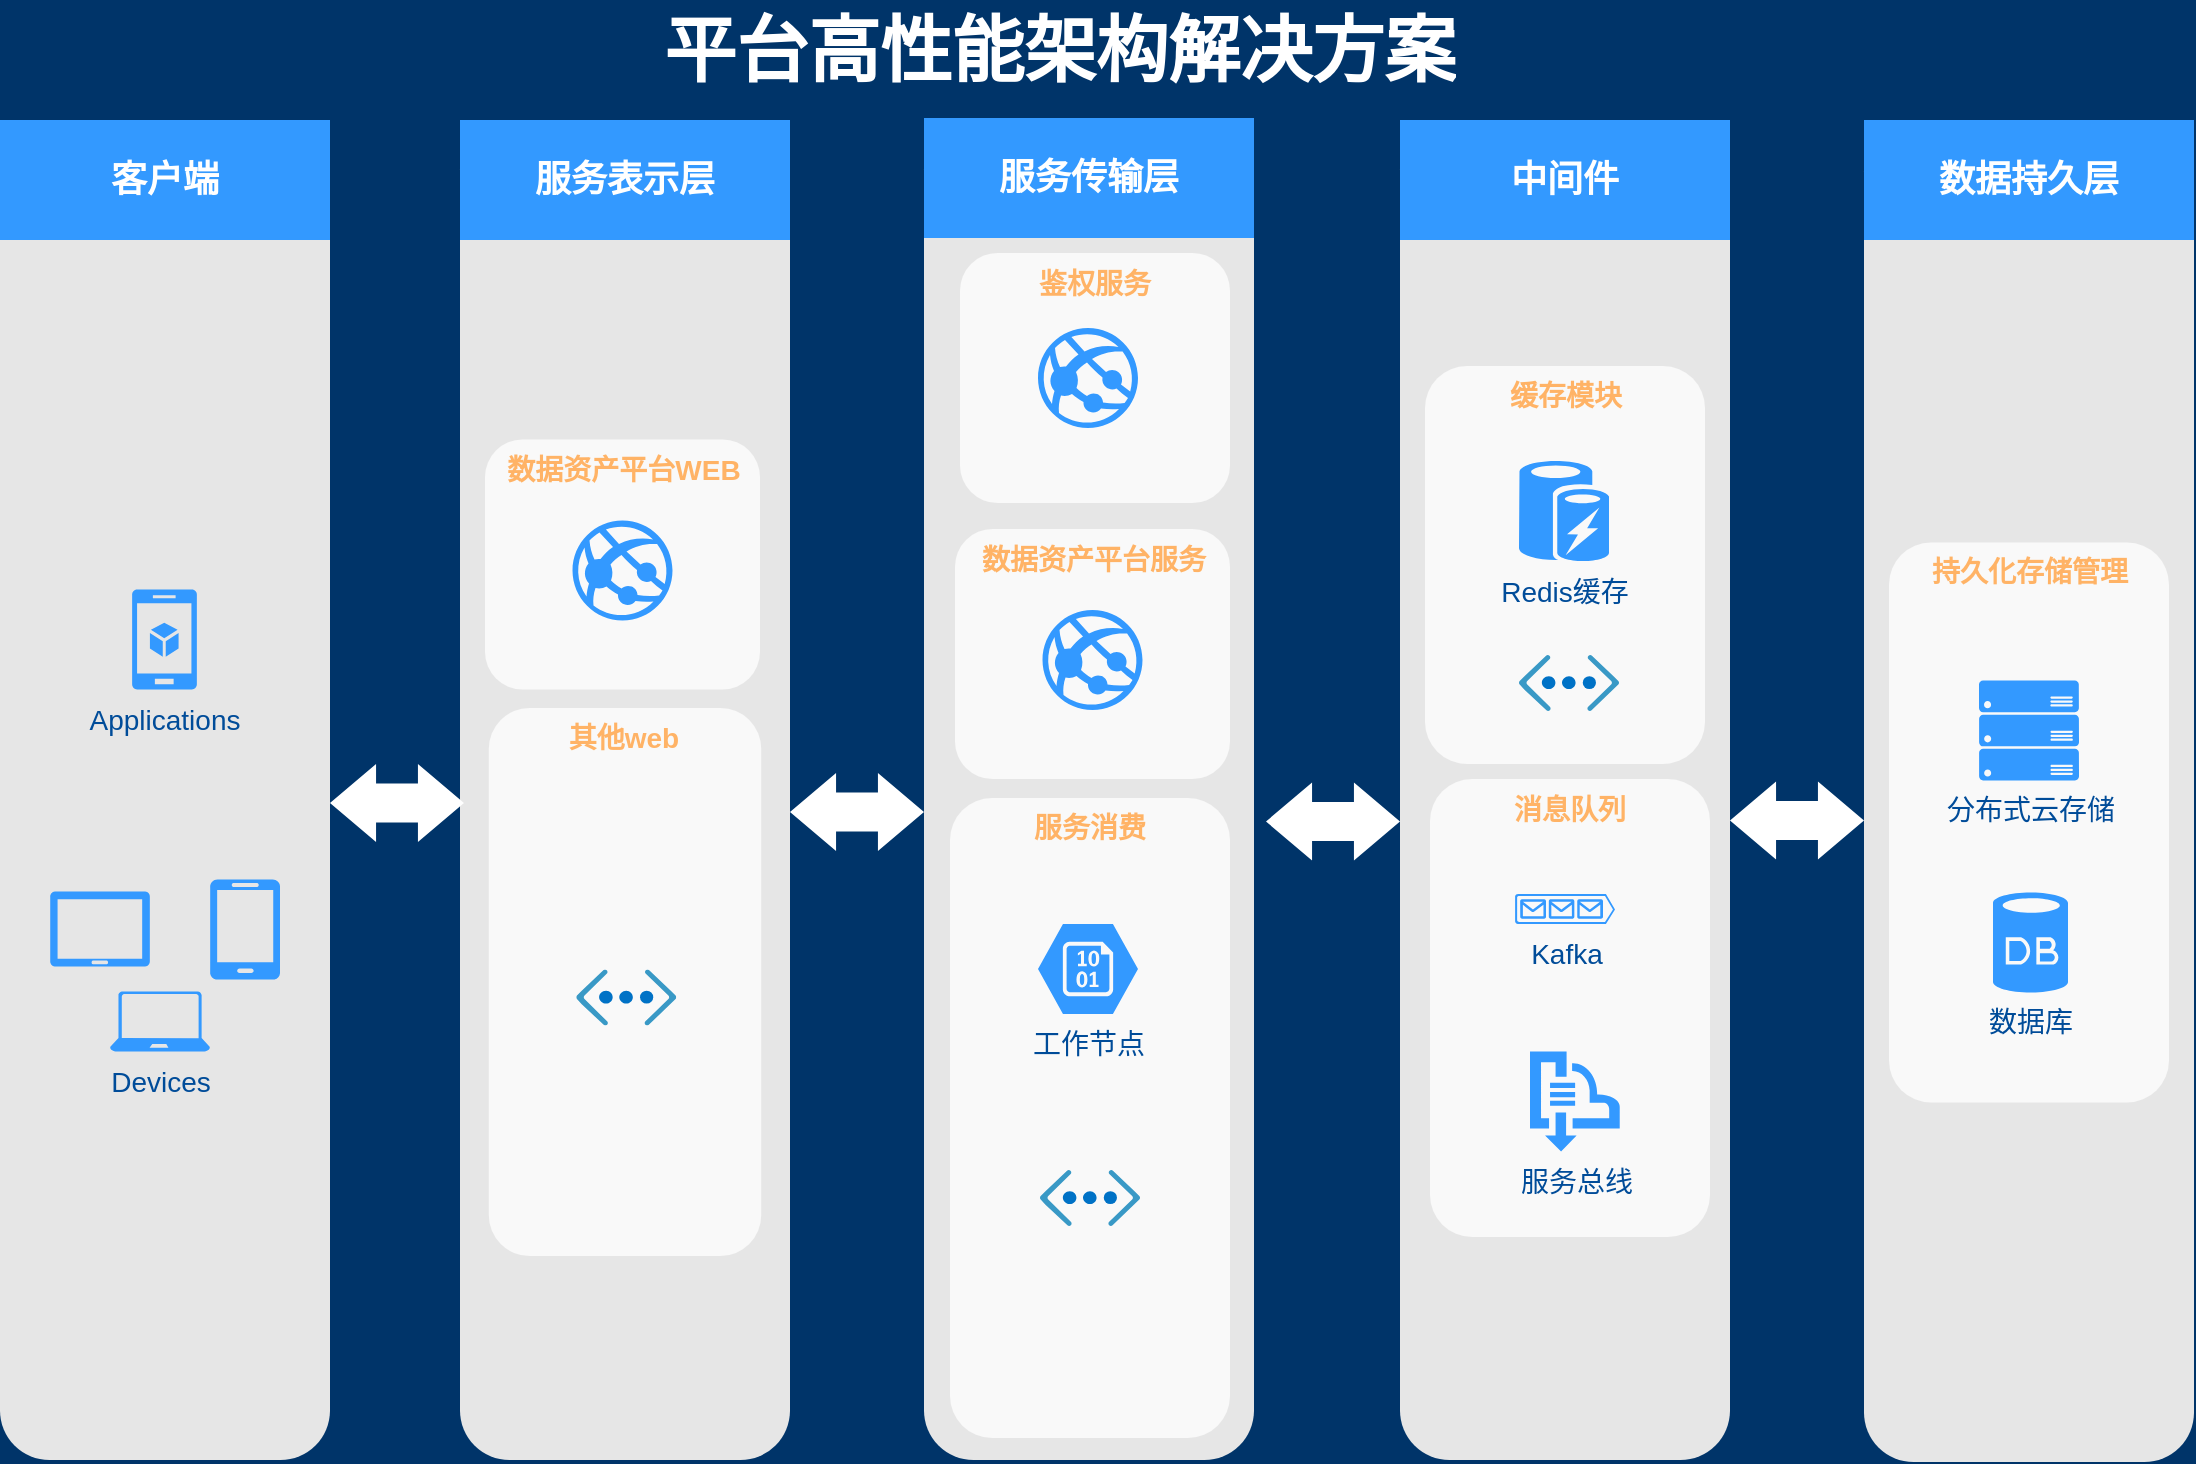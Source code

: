 <mxfile version="19.0.2" type="github">
  <diagram id="6a731a19-8d31-9384-78a2-239565b7b9f0" name="Page-1">
    <mxGraphModel dx="1422" dy="754" grid="1" gridSize="10" guides="1" tooltips="1" connect="1" arrows="1" fold="1" page="1" pageScale="1" pageWidth="1169" pageHeight="827" background="#003469" math="0" shadow="0">
      <root>
        <mxCell id="0" />
        <mxCell id="1" parent="0" />
        <mxCell id="2019" value="" style="rounded=1;whiteSpace=wrap;html=1;dashed=1;strokeColor=none;strokeWidth=2;fillColor=#E6E6E6;fontFamily=Verdana;fontSize=12;fontColor=#00BEF2" parent="1" vertex="1">
          <mxGeometry x="40" y="120" width="165" height="670" as="geometry" />
        </mxCell>
        <mxCell id="2020" value="" style="rounded=1;whiteSpace=wrap;html=1;dashed=1;strokeColor=none;strokeWidth=2;fillColor=#E6E6E6;fontFamily=Verdana;fontSize=12;fontColor=#00BEF2" parent="1" vertex="1">
          <mxGeometry x="270" y="120" width="165" height="670" as="geometry" />
        </mxCell>
        <mxCell id="2021" value="" style="rounded=1;whiteSpace=wrap;html=1;dashed=1;strokeColor=none;strokeWidth=2;fillColor=#E6E6E6;fontFamily=Verdana;fontSize=12;fontColor=#00BEF2" parent="1" vertex="1">
          <mxGeometry x="502" y="120" width="165" height="670" as="geometry" />
        </mxCell>
        <mxCell id="2022" value="" style="rounded=1;whiteSpace=wrap;html=1;dashed=1;strokeColor=none;strokeWidth=2;fillColor=#E6E6E6;fontFamily=Verdana;fontSize=12;fontColor=#00BEF2" parent="1" vertex="1">
          <mxGeometry x="972" y="121" width="165" height="670" as="geometry" />
        </mxCell>
        <mxCell id="2023" value="" style="rounded=1;whiteSpace=wrap;html=1;dashed=1;strokeColor=none;strokeWidth=2;fillColor=#E6E6E6;fontFamily=Verdana;fontSize=12;fontColor=#00BEF2" parent="1" vertex="1">
          <mxGeometry x="740" y="120" width="165" height="670" as="geometry" />
        </mxCell>
        <mxCell id="2025" value="客户端" style="whiteSpace=wrap;html=1;dashed=1;strokeColor=none;strokeWidth=2;fillColor=#3399FF;fontFamily=Helvetica;fontSize=18;fontColor=#FFFFFF;fontStyle=1" parent="1" vertex="1">
          <mxGeometry x="40" y="120" width="165" height="60" as="geometry" />
        </mxCell>
        <mxCell id="2026" value="服务表示层" style="whiteSpace=wrap;html=1;dashed=1;strokeColor=none;strokeWidth=2;fillColor=#3399FF;fontFamily=Helvetica;fontSize=18;fontColor=#FFFFFF;fontStyle=1" parent="1" vertex="1">
          <mxGeometry x="270" y="120" width="165" height="60" as="geometry" />
        </mxCell>
        <mxCell id="2027" value="服务传输层" style="whiteSpace=wrap;html=1;dashed=1;strokeColor=none;strokeWidth=2;fillColor=#3399FF;fontFamily=Helvetica;fontSize=18;fontColor=#FFFFFF;fontStyle=1" parent="1" vertex="1">
          <mxGeometry x="502" y="119" width="165" height="60" as="geometry" />
        </mxCell>
        <mxCell id="2028" value="数据持久层" style="whiteSpace=wrap;html=1;dashed=1;strokeColor=none;strokeWidth=2;fillColor=#3399FF;fontFamily=Helvetica;fontSize=18;fontColor=#FFFFFF;fontStyle=1" parent="1" vertex="1">
          <mxGeometry x="972" y="120" width="165" height="60" as="geometry" />
        </mxCell>
        <mxCell id="2029" value="中间件" style="whiteSpace=wrap;html=1;dashed=1;strokeColor=none;strokeWidth=2;fillColor=#3399FF;fontFamily=Helvetica;fontSize=18;fontColor=#FFFFFF;fontStyle=1" parent="1" vertex="1">
          <mxGeometry x="740" y="120" width="165" height="60" as="geometry" />
        </mxCell>
        <mxCell id="2032" value="" style="shape=mxgraph.arrows.two_way_arrow_horizontal;html=1;verticalLabelPosition=bottom;verticalAlign=top;strokeWidth=2;strokeColor=none;dashed=1;fillColor=#FFFFFF;fontFamily=Verdana;fontSize=12;fontColor=#00BEF2" parent="1" vertex="1">
          <mxGeometry x="435" y="446.5" width="67" height="39" as="geometry" />
        </mxCell>
        <mxCell id="2037" value="" style="verticalLabelPosition=bottom;html=1;verticalAlign=top;strokeColor=none;fillColor=#3399FF;shape=mxgraph.azure.tablet;dashed=1;fontFamily=Helvetica;fontSize=14;fontColor=#004C99" parent="1" vertex="1">
          <mxGeometry x="65" y="505.75" width="50" height="37.5" as="geometry" />
        </mxCell>
        <mxCell id="2038" value="" style="verticalLabelPosition=bottom;html=1;verticalAlign=top;strokeColor=none;fillColor=#3399FF;shape=mxgraph.azure.mobile;dashed=1;fontFamily=Helvetica;fontSize=14;fontColor=#004C99" parent="1" vertex="1">
          <mxGeometry x="145" y="499.75" width="35" height="50" as="geometry" />
        </mxCell>
        <mxCell id="2039" value="Devices" style="verticalLabelPosition=bottom;html=1;verticalAlign=top;strokeColor=none;fillColor=#3399FF;shape=mxgraph.azure.laptop;dashed=1;fontFamily=Helvetica;fontSize=14;fontColor=#004C99" parent="1" vertex="1">
          <mxGeometry x="95" y="555.75" width="50" height="30" as="geometry" />
        </mxCell>
        <mxCell id="2040" value="Applications" style="verticalLabelPosition=bottom;html=1;verticalAlign=top;strokeColor=none;fillColor=#3399FF;shape=mxgraph.azure.mobile_services;dashed=1;fontFamily=Helvetica;fontSize=14;fontColor=#004C99" parent="1" vertex="1">
          <mxGeometry x="106" y="354.75" width="32.5" height="50" as="geometry" />
        </mxCell>
        <mxCell id="2047" value="平台高性能架构解决方案" style="text;html=1;strokeColor=none;fillColor=none;align=center;verticalAlign=middle;whiteSpace=wrap;overflow=hidden;dashed=1;fontSize=36;fontColor=#FFFFFF;fontFamily=Helvetica;fontStyle=1" parent="1" vertex="1">
          <mxGeometry x="40" y="60" width="1060" height="50" as="geometry" />
        </mxCell>
        <mxCell id="2048" value="鉴权服务" style="rounded=1;whiteSpace=wrap;html=1;dashed=1;strokeColor=none;strokeWidth=2;fillColor=#FFFFFF;fontFamily=Helvetica;fontSize=14;fontColor=#FFB366;opacity=75;verticalAlign=top;fontStyle=1" parent="1" vertex="1">
          <mxGeometry x="520" y="186.5" width="135" height="125" as="geometry" />
        </mxCell>
        <mxCell id="2049" value="服务消费" style="rounded=1;whiteSpace=wrap;html=1;dashed=1;strokeColor=none;strokeWidth=2;fillColor=#FFFFFF;fontFamily=Helvetica;fontSize=14;fontColor=#FFB366;opacity=75;verticalAlign=top;fontStyle=1" parent="1" vertex="1">
          <mxGeometry x="515" y="459" width="140" height="320" as="geometry" />
        </mxCell>
        <mxCell id="2054" value="工作节点" style="verticalLabelPosition=bottom;html=1;verticalAlign=top;strokeColor=none;fillColor=#3399FF;shape=mxgraph.azure.storage_blob;dashed=1;fontFamily=Helvetica;fontSize=14;fontColor=#004C99" parent="1" vertex="1">
          <mxGeometry x="559" y="522" width="50" height="45" as="geometry" />
        </mxCell>
        <mxCell id="2055" value="持久化存储管理" style="rounded=1;whiteSpace=wrap;html=1;dashed=1;strokeColor=none;strokeWidth=2;fillColor=#FFFFFF;fontFamily=Helvetica;fontSize=14;fontColor=#FFB366;opacity=75;verticalAlign=top;fontStyle=1" parent="1" vertex="1">
          <mxGeometry x="984.5" y="331.25" width="140" height="280" as="geometry" />
        </mxCell>
        <mxCell id="2056" value="分布式云存储" style="verticalLabelPosition=bottom;html=1;verticalAlign=top;strokeColor=none;fillColor=#3399FF;shape=mxgraph.azure.server_rack;dashed=1;fontFamily=Helvetica;fontSize=14;fontColor=#004C99" parent="1" vertex="1">
          <mxGeometry x="1029.5" y="400.25" width="50" height="50" as="geometry" />
        </mxCell>
        <mxCell id="2057" value="数据库" style="verticalLabelPosition=bottom;html=1;verticalAlign=top;strokeColor=none;fillColor=#3399FF;shape=mxgraph.azure.database;dashed=1;fontFamily=Helvetica;fontSize=14;fontColor=#004C99" parent="1" vertex="1">
          <mxGeometry x="1036.5" y="506.25" width="37.5" height="50" as="geometry" />
        </mxCell>
        <mxCell id="2061" value="缓存模块" style="rounded=1;whiteSpace=wrap;html=1;dashed=1;strokeColor=none;strokeWidth=2;fillColor=#FFFFFF;fontFamily=Helvetica;fontSize=14;fontColor=#FFB366;opacity=75;verticalAlign=top;fontStyle=1" parent="1" vertex="1">
          <mxGeometry x="752.5" y="243" width="140" height="199" as="geometry" />
        </mxCell>
        <mxCell id="2064" value="消息队列" style="rounded=1;whiteSpace=wrap;html=1;dashed=1;strokeColor=none;strokeWidth=2;fillColor=#FFFFFF;fontFamily=Helvetica;fontSize=14;fontColor=#FFB366;opacity=75;verticalAlign=top;fontStyle=1" parent="1" vertex="1">
          <mxGeometry x="755" y="449.5" width="140" height="229" as="geometry" />
        </mxCell>
        <mxCell id="2065" value="Kafka" style="verticalLabelPosition=bottom;html=1;verticalAlign=top;strokeColor=none;fillColor=#3399FF;shape=mxgraph.azure.queue_generic;dashed=1;fontFamily=Helvetica;fontSize=14;fontColor=#004C99" parent="1" vertex="1">
          <mxGeometry x="797.5" y="507" width="50" height="15" as="geometry" />
        </mxCell>
        <mxCell id="2066" value="服务总线" style="verticalLabelPosition=bottom;html=1;verticalAlign=top;strokeColor=none;fillColor=#3399FF;shape=mxgraph.azure.service_bus;dashed=1;fontFamily=Helvetica;fontSize=14;fontColor=#004C99" parent="1" vertex="1">
          <mxGeometry x="805" y="585.75" width="45" height="50" as="geometry" />
        </mxCell>
        <mxCell id="2068" value="数据资产平台WEB" style="rounded=1;whiteSpace=wrap;html=1;dashed=1;strokeColor=none;strokeWidth=2;fillColor=#FFFFFF;fontFamily=Helvetica;fontSize=14;fontColor=#FFB366;opacity=75;verticalAlign=top;fontStyle=1" parent="1" vertex="1">
          <mxGeometry x="282.5" y="279.75" width="137.5" height="125" as="geometry" />
        </mxCell>
        <mxCell id="2034" value="" style="shape=mxgraph.arrows.two_way_arrow_horizontal;html=1;verticalLabelPosition=bottom;verticalAlign=top;strokeWidth=2;strokeColor=none;dashed=1;fillColor=#FFFFFF;fontFamily=Verdana;fontSize=12;fontColor=#00BEF2" parent="1" vertex="1">
          <mxGeometry x="905" y="450.75" width="67" height="39" as="geometry" />
        </mxCell>
        <mxCell id="2033" value="" style="shape=mxgraph.arrows.two_way_arrow_horizontal;html=1;verticalLabelPosition=bottom;verticalAlign=top;strokeWidth=2;strokeColor=none;dashed=1;fillColor=#FFFFFF;fontFamily=Verdana;fontSize=12;fontColor=#00BEF2" parent="1" vertex="1">
          <mxGeometry x="673" y="451.25" width="67" height="39" as="geometry" />
        </mxCell>
        <mxCell id="2031" value="" style="shape=mxgraph.arrows.two_way_arrow_horizontal;html=1;verticalLabelPosition=bottom;verticalAlign=top;strokeWidth=2;strokeColor=none;dashed=1;fillColor=#FFFFFF;fontFamily=Verdana;fontSize=12;fontColor=#00BEF2" parent="1" vertex="1">
          <mxGeometry x="205" y="442" width="67" height="39" as="geometry" />
        </mxCell>
        <mxCell id="2045" value="" style="verticalLabelPosition=bottom;html=1;verticalAlign=top;strokeColor=none;fillColor=#3399FF;shape=mxgraph.azure.azure_website;dashed=1;fontSize=14;fontColor=#004C99" parent="1" vertex="1">
          <mxGeometry x="326.25" y="320.25" width="50" height="50" as="geometry" />
        </mxCell>
        <mxCell id="nWpeeAH9GKOw-ByHPZFR-2087" value="" style="verticalLabelPosition=bottom;html=1;verticalAlign=top;strokeColor=none;fillColor=#3399FF;shape=mxgraph.azure.azure_website;dashed=1;fontSize=14;fontColor=#004C99" vertex="1" parent="1">
          <mxGeometry x="559" y="224" width="50" height="50" as="geometry" />
        </mxCell>
        <mxCell id="nWpeeAH9GKOw-ByHPZFR-2094" value="数据资产平台服务" style="rounded=1;whiteSpace=wrap;html=1;dashed=1;strokeColor=none;strokeWidth=2;fillColor=#FFFFFF;fontFamily=Helvetica;fontSize=14;fontColor=#FFB366;opacity=75;verticalAlign=top;fontStyle=1" vertex="1" parent="1">
          <mxGeometry x="517.5" y="324.5" width="137.5" height="125" as="geometry" />
        </mxCell>
        <mxCell id="nWpeeAH9GKOw-ByHPZFR-2095" value="" style="verticalLabelPosition=bottom;html=1;verticalAlign=top;strokeColor=none;fillColor=#3399FF;shape=mxgraph.azure.azure_website;dashed=1;fontSize=14;fontColor=#004C99" vertex="1" parent="1">
          <mxGeometry x="561.25" y="365" width="50" height="50" as="geometry" />
        </mxCell>
        <mxCell id="nWpeeAH9GKOw-ByHPZFR-2096" value="" style="sketch=0;aspect=fixed;html=1;points=[];align=center;image;fontSize=12;image=img/lib/mscae/Virtual_Network_Classic.svg;" vertex="1" parent="1">
          <mxGeometry x="560" y="645" width="50" height="28.0" as="geometry" />
        </mxCell>
        <mxCell id="nWpeeAH9GKOw-ByHPZFR-2101" value="其他web" style="rounded=1;whiteSpace=wrap;html=1;dashed=1;strokeColor=none;strokeWidth=2;fillColor=#FFFFFF;fontFamily=Helvetica;fontSize=14;fontColor=#FFB366;opacity=75;verticalAlign=top;fontStyle=1" vertex="1" parent="1">
          <mxGeometry x="284.38" y="414" width="136.25" height="274" as="geometry" />
        </mxCell>
        <mxCell id="nWpeeAH9GKOw-ByHPZFR-2097" value="" style="sketch=0;aspect=fixed;html=1;points=[];align=center;image;fontSize=12;image=img/lib/mscae/Virtual_Network_Classic.svg;" vertex="1" parent="1">
          <mxGeometry x="328.13" y="544.75" width="50" height="28.0" as="geometry" />
        </mxCell>
        <mxCell id="nWpeeAH9GKOw-ByHPZFR-2104" value="" style="sketch=0;aspect=fixed;html=1;points=[];align=center;image;fontSize=12;image=img/lib/mscae/Virtual_Network_Classic.svg;" vertex="1" parent="1">
          <mxGeometry x="799.5" y="387.5" width="50" height="28.0" as="geometry" />
        </mxCell>
        <mxCell id="nWpeeAH9GKOw-ByHPZFR-2106" value="Redis缓存" style="verticalLabelPosition=bottom;html=1;verticalAlign=top;strokeColor=none;fillColor=#3399FF;shape=mxgraph.azure.azure_cache;dashed=1;fontFamily=Helvetica;fontSize=14;fontColor=#004C99" vertex="1" parent="1">
          <mxGeometry x="799.5" y="290.5" width="45" height="50" as="geometry" />
        </mxCell>
      </root>
    </mxGraphModel>
  </diagram>
</mxfile>
